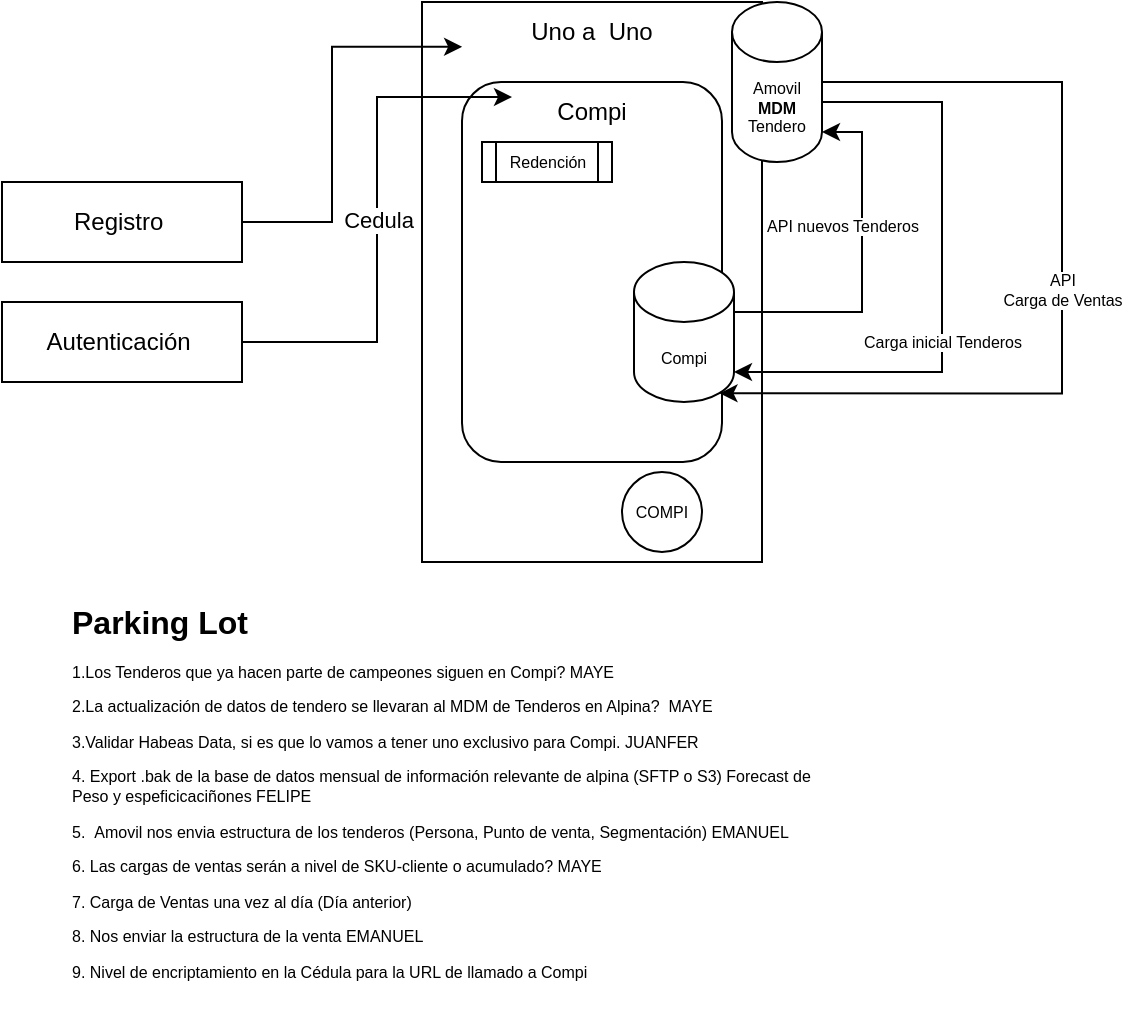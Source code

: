 <mxfile version="20.8.23" type="github">
  <diagram name="Page-1" id="MM5e-Fbxk0udzijghJ8K">
    <mxGraphModel dx="478" dy="240" grid="1" gridSize="10" guides="1" tooltips="1" connect="1" arrows="1" fold="1" page="1" pageScale="1" pageWidth="850" pageHeight="1100" math="0" shadow="0">
      <root>
        <mxCell id="0" />
        <mxCell id="1" parent="0" />
        <mxCell id="JDSlgM43zbKlV3Qii6QO-1" value="Registro&amp;nbsp;" style="rounded=0;whiteSpace=wrap;html=1;" vertex="1" parent="1">
          <mxGeometry x="30" y="120" width="120" height="40" as="geometry" />
        </mxCell>
        <mxCell id="JDSlgM43zbKlV3Qii6QO-2" value="Autenticación&amp;nbsp;" style="rounded=0;whiteSpace=wrap;html=1;" vertex="1" parent="1">
          <mxGeometry x="30" y="180" width="120" height="40" as="geometry" />
        </mxCell>
        <mxCell id="JDSlgM43zbKlV3Qii6QO-4" value="" style="rounded=0;whiteSpace=wrap;html=1;" vertex="1" parent="1">
          <mxGeometry x="240" y="30" width="170" height="280" as="geometry" />
        </mxCell>
        <mxCell id="JDSlgM43zbKlV3Qii6QO-5" value="" style="rounded=1;whiteSpace=wrap;html=1;" vertex="1" parent="1">
          <mxGeometry x="260" y="70" width="130" height="190" as="geometry" />
        </mxCell>
        <mxCell id="JDSlgM43zbKlV3Qii6QO-6" value="Uno a &amp;nbsp;Uno" style="text;html=1;strokeColor=none;fillColor=none;align=center;verticalAlign=middle;whiteSpace=wrap;rounded=0;" vertex="1" parent="1">
          <mxGeometry x="285" y="30" width="80" height="30" as="geometry" />
        </mxCell>
        <mxCell id="JDSlgM43zbKlV3Qii6QO-7" value="Compi" style="text;html=1;strokeColor=none;fillColor=none;align=center;verticalAlign=middle;whiteSpace=wrap;rounded=0;" vertex="1" parent="1">
          <mxGeometry x="285" y="70" width="80" height="30" as="geometry" />
        </mxCell>
        <mxCell id="JDSlgM43zbKlV3Qii6QO-9" value="Cedula" style="edgeStyle=orthogonalEdgeStyle;rounded=0;orthogonalLoop=1;jettySize=auto;html=1;entryX=0;entryY=0.25;entryDx=0;entryDy=0;" edge="1" parent="1" source="JDSlgM43zbKlV3Qii6QO-2" target="JDSlgM43zbKlV3Qii6QO-7">
          <mxGeometry relative="1" as="geometry" />
        </mxCell>
        <mxCell id="JDSlgM43zbKlV3Qii6QO-8" style="edgeStyle=orthogonalEdgeStyle;rounded=0;orthogonalLoop=1;jettySize=auto;html=1;entryX=0.118;entryY=0.08;entryDx=0;entryDy=0;entryPerimeter=0;" edge="1" parent="1" source="JDSlgM43zbKlV3Qii6QO-1" target="JDSlgM43zbKlV3Qii6QO-4">
          <mxGeometry relative="1" as="geometry" />
        </mxCell>
        <mxCell id="JDSlgM43zbKlV3Qii6QO-10" value="COMPI" style="ellipse;whiteSpace=wrap;html=1;fontSize=8;" vertex="1" parent="1">
          <mxGeometry x="340" y="265" width="40" height="40" as="geometry" />
        </mxCell>
        <mxCell id="JDSlgM43zbKlV3Qii6QO-15" value="Carga inicial Tenderos" style="edgeStyle=orthogonalEdgeStyle;rounded=0;orthogonalLoop=1;jettySize=auto;html=1;entryX=1;entryY=1;entryDx=0;entryDy=-15;entryPerimeter=0;fontSize=8;exitX=1;exitY=0.5;exitDx=0;exitDy=0;exitPerimeter=0;" edge="1" parent="1" source="JDSlgM43zbKlV3Qii6QO-11" target="JDSlgM43zbKlV3Qii6QO-12">
          <mxGeometry x="0.23" relative="1" as="geometry">
            <Array as="points">
              <mxPoint x="440" y="80" />
              <mxPoint x="500" y="80" />
              <mxPoint x="500" y="215" />
            </Array>
            <mxPoint as="offset" />
          </mxGeometry>
        </mxCell>
        <mxCell id="JDSlgM43zbKlV3Qii6QO-20" value="API&lt;br&gt;Carga de Ventas" style="edgeStyle=orthogonalEdgeStyle;rounded=0;orthogonalLoop=1;jettySize=auto;html=1;entryX=0.855;entryY=1;entryDx=0;entryDy=-4.35;entryPerimeter=0;fontSize=8;exitX=1;exitY=0.5;exitDx=0;exitDy=0;exitPerimeter=0;" edge="1" parent="1" source="JDSlgM43zbKlV3Qii6QO-11" target="JDSlgM43zbKlV3Qii6QO-12">
          <mxGeometry x="-0.0" relative="1" as="geometry">
            <Array as="points">
              <mxPoint x="560" y="70" />
              <mxPoint x="560" y="226" />
            </Array>
            <mxPoint as="offset" />
          </mxGeometry>
        </mxCell>
        <mxCell id="JDSlgM43zbKlV3Qii6QO-11" value="Amovil&lt;br&gt;&lt;b&gt;MDM&lt;/b&gt; Tendero" style="shape=cylinder3;whiteSpace=wrap;html=1;boundedLbl=1;backgroundOutline=1;size=15;fontSize=8;" vertex="1" parent="1">
          <mxGeometry x="395" y="30" width="45" height="80" as="geometry" />
        </mxCell>
        <mxCell id="JDSlgM43zbKlV3Qii6QO-18" style="edgeStyle=orthogonalEdgeStyle;rounded=0;orthogonalLoop=1;jettySize=auto;html=1;entryX=1;entryY=1;entryDx=0;entryDy=-15;entryPerimeter=0;fontSize=8;exitX=1;exitY=0;exitDx=0;exitDy=25;exitPerimeter=0;" edge="1" parent="1" source="JDSlgM43zbKlV3Qii6QO-12" target="JDSlgM43zbKlV3Qii6QO-11">
          <mxGeometry relative="1" as="geometry" />
        </mxCell>
        <mxCell id="JDSlgM43zbKlV3Qii6QO-19" value="API nuevos Tenderos" style="edgeLabel;html=1;align=center;verticalAlign=middle;resizable=0;points=[];fontSize=8;" vertex="1" connectable="0" parent="JDSlgM43zbKlV3Qii6QO-18">
          <mxGeometry x="-0.025" relative="1" as="geometry">
            <mxPoint x="-10" y="-22" as="offset" />
          </mxGeometry>
        </mxCell>
        <mxCell id="JDSlgM43zbKlV3Qii6QO-12" value="Compi" style="shape=cylinder3;whiteSpace=wrap;html=1;boundedLbl=1;backgroundOutline=1;size=15;fontSize=8;" vertex="1" parent="1">
          <mxGeometry x="346" y="160" width="50" height="70" as="geometry" />
        </mxCell>
        <mxCell id="JDSlgM43zbKlV3Qii6QO-13" value="&lt;h1&gt;Parking Lot&lt;/h1&gt;&lt;p&gt;1.Los Tenderos que ya hacen parte de campeones siguen en Compi? MAYE&lt;/p&gt;&lt;p&gt;2.La actualización de datos de tendero se llevaran al MDM de Tenderos en Alpina? &amp;nbsp;MAYE&lt;/p&gt;&lt;p&gt;3.Validar Habeas Data, si es que lo vamos a tener uno exclusivo para Compi. JUANFER&lt;/p&gt;&lt;p&gt;4. Export .bak de la base de datos mensual de información relevante de alpina (SFTP o S3) Forecast de Peso y espeficicaciñones FELIPE&amp;nbsp;&lt;/p&gt;&lt;p&gt;5. &amp;nbsp;Amovil nos envia estructura de los tenderos (Persona, Punto de venta, Segmentación) EMANUEL&lt;/p&gt;&lt;p&gt;6. Las cargas de ventas serán a nivel de SKU-cliente o acumulado? MAYE&amp;nbsp;&lt;/p&gt;&lt;p&gt;7. Carga de Ventas una vez al día (Día anterior)&amp;nbsp;&lt;/p&gt;&lt;p&gt;8. Nos enviar la estructura de la venta EMANUEL&amp;nbsp;&lt;/p&gt;&lt;p&gt;9. Nivel de encriptamiento en la Cédula para la URL de llamado a Compi&amp;nbsp;&lt;/p&gt;" style="text;html=1;strokeColor=none;fillColor=none;spacing=5;spacingTop=-20;whiteSpace=wrap;overflow=hidden;rounded=0;fontSize=8;" vertex="1" parent="1">
          <mxGeometry x="60" y="330" width="380" height="210" as="geometry" />
        </mxCell>
        <mxCell id="JDSlgM43zbKlV3Qii6QO-17" value="Redención" style="shape=process;whiteSpace=wrap;html=1;backgroundOutline=1;fontSize=8;" vertex="1" parent="1">
          <mxGeometry x="270" y="100" width="65" height="20" as="geometry" />
        </mxCell>
      </root>
    </mxGraphModel>
  </diagram>
</mxfile>
